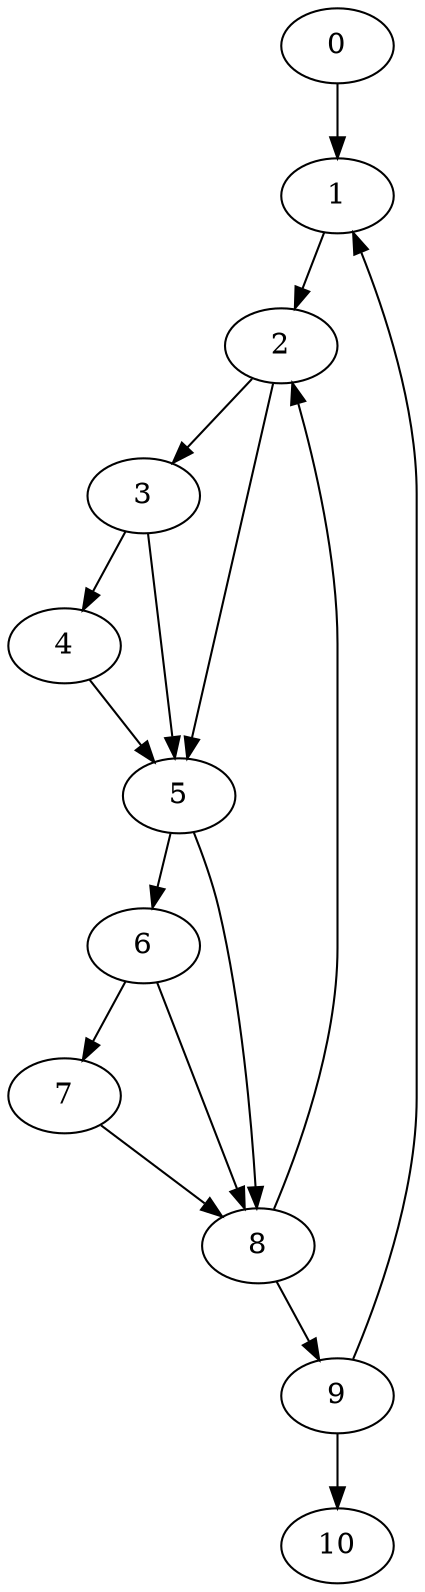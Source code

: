 digraph {
	0
	1
	2
	3
	4
	5
	6
	7
	8
	9
	10
	2 -> 3
	2 -> 5
	3 -> 5
	4 -> 5
	6 -> 7
	5 -> 8
	6 -> 8
	7 -> 8
	8 -> 9
	9 -> 1
	0 -> 1
	1 -> 2
	8 -> 2
	3 -> 4
	5 -> 6
	9 -> 10
}
